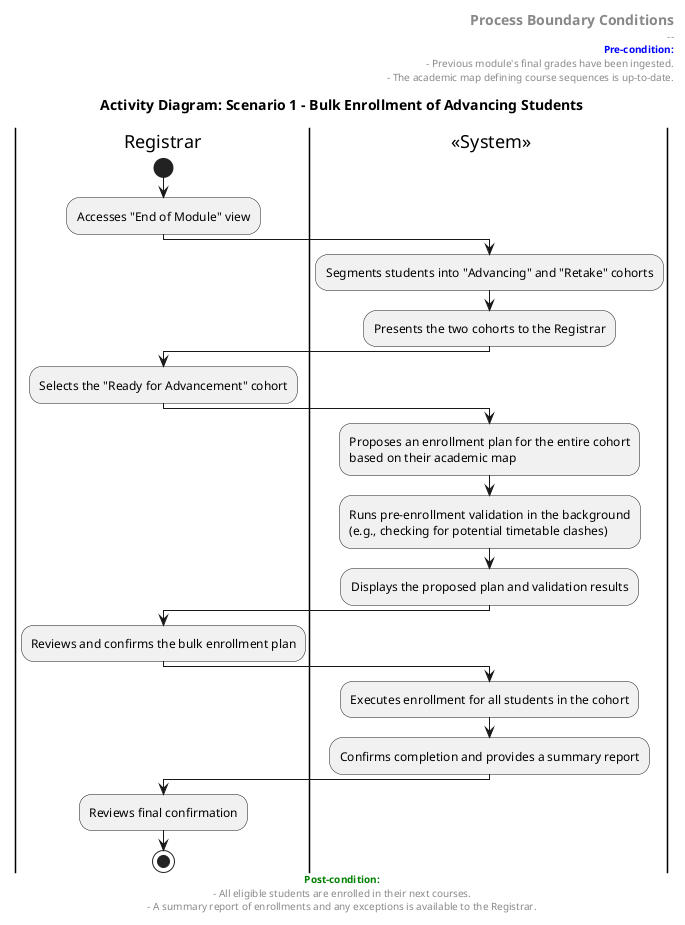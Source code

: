 @startuml
title Activity Diagram: Scenario 1 - Bulk Enrollment of Advancing Students

header
  <font size=14><b>Process Boundary Conditions</b></font>
  --
  <font color=blue><b>Pre-condition:</b></font>
  - Previous module's final grades have been ingested.
  - The academic map defining course sequences is up-to-date.
endheader

footer
  <font color=green><b>Post-condition:</b></font>
  - All eligible students are enrolled in their next courses.
  - A summary report of enrollments and any exceptions is available to the Registrar.
endfooter

skinparam activity {
    BackgroundColor<<System>> LightBlue
    BorderColor<<System>> #0000FF
    BackgroundColor<<Registrar>> Beige
    BorderColor<<Registrar>> #8B4513
}

|Registrar|
start
:Accesses "End of Module" view;

|System| <<System>>
:Segments students into "Advancing" and "Retake" cohorts;
:Presents the two cohorts to the Registrar;

|Registrar|
:Selects the "Ready for Advancement" cohort;

|System| <<System>>
:Proposes an enrollment plan for the entire cohort\nbased on their academic map;
:Runs pre-enrollment validation in the background\n(e.g., checking for potential timetable clashes);
:Displays the proposed plan and validation results;

|Registrar|
:Reviews and confirms the bulk enrollment plan;

|System| <<System>>
:Executes enrollment for all students in the cohort;
:Confirms completion and provides a summary report;

|Registrar|
:Reviews final confirmation;
stop
@enduml
